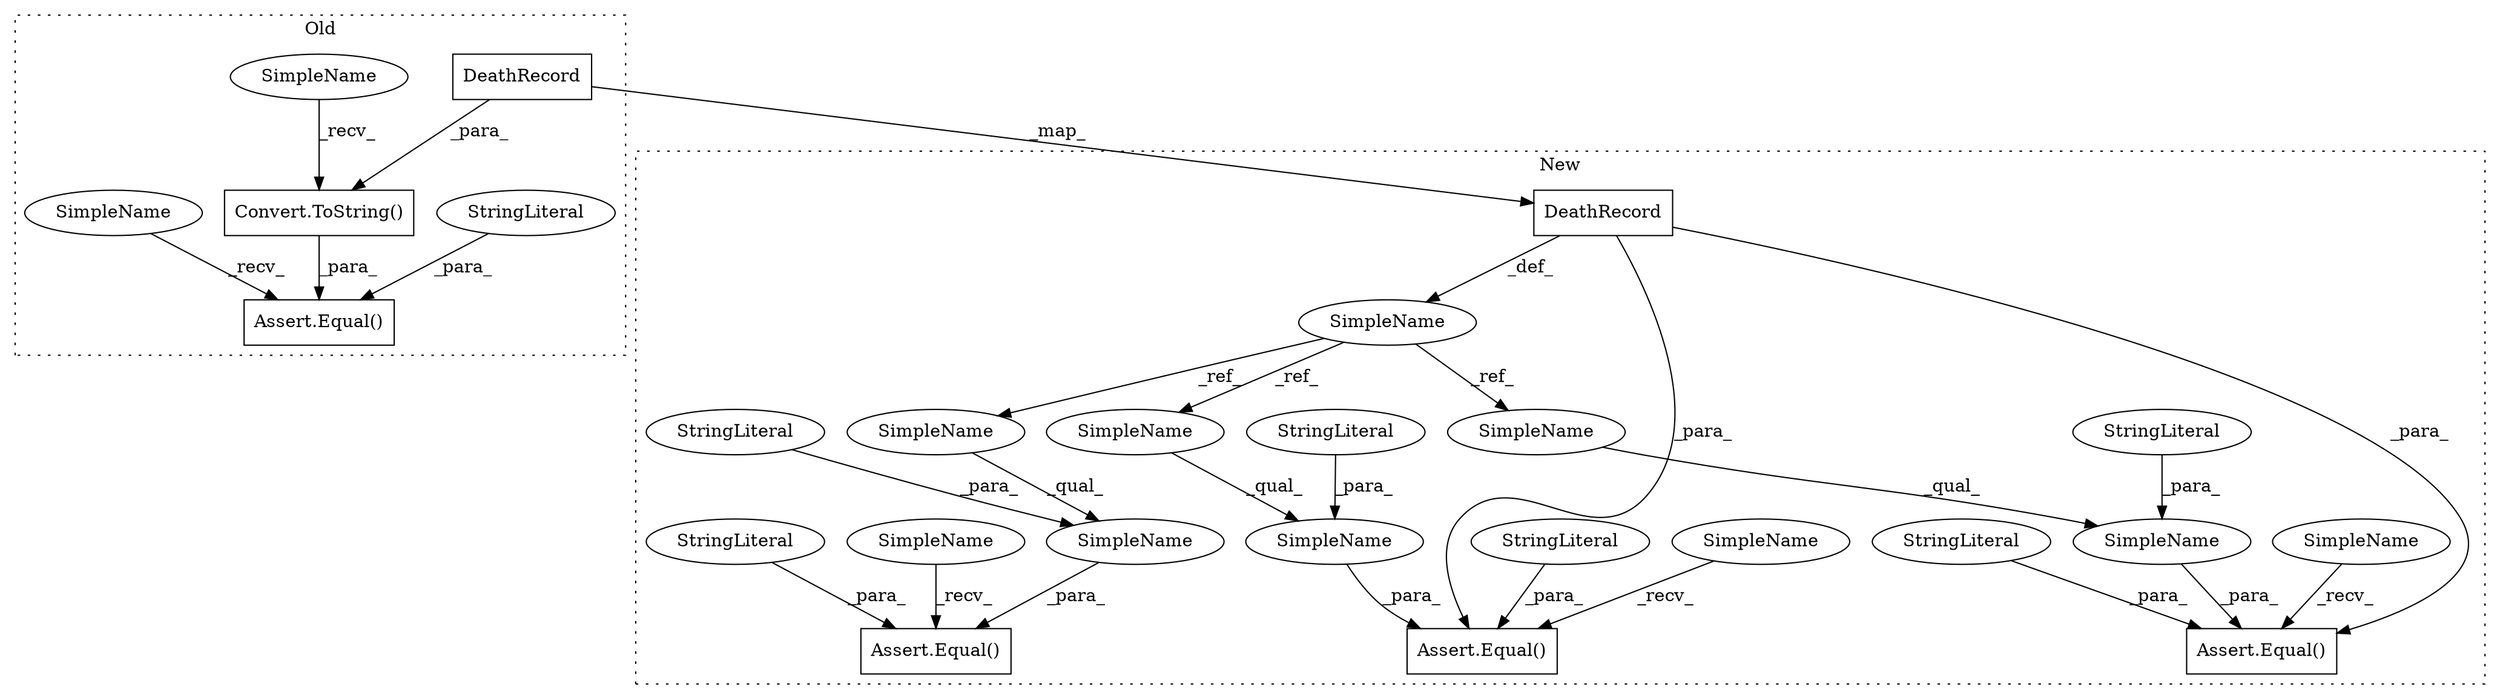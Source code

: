 digraph G {
subgraph cluster0 {
1 [label="DeathRecord" a="11" s="4869" l="14" shape="box"];
13 [label="Convert.ToString()" a="32" s="4860,4927" l="9,1" shape="box"];
17 [label="Assert.Equal()" a="32" s="4803,4928" l="6,1" shape="box"];
18 [label="StringLiteral" a="45" s="4809" l="41" shape="ellipse"];
22 [label="SimpleName" a="42" s="4852" l="7" shape="ellipse"];
23 [label="SimpleName" a="42" s="4796" l="6" shape="ellipse"];
label = "Old";
style="dotted";
}
subgraph cluster1 {
2 [label="DeathRecord" a="11" s="5383" l="14" shape="box"];
3 [label="SimpleName" a="42" s="5366" l="14" shape="ellipse"];
4 [label="SimpleName" a="42" s="5482,5503" l="15,1" shape="ellipse"];
5 [label="Assert.Equal()" a="32" s="5606,5643" l="6,1" shape="box"];
6 [label="SimpleName" a="42" s="5559,5582" l="15,1" shape="ellipse"];
7 [label="Assert.Equal()" a="32" s="5527,5583" l="6,1" shape="box"];
8 [label="SimpleName" a="42" s="5618,5642" l="15,1" shape="ellipse"];
9 [label="Assert.Equal()" a="32" s="5463,5504" l="6,1" shape="box"];
10 [label="StringLiteral" a="45" s="5469" l="11" shape="ellipse"];
11 [label="StringLiteral" a="45" s="5612" l="4" shape="ellipse"];
12 [label="StringLiteral" a="45" s="5533" l="24" shape="ellipse"];
14 [label="StringLiteral" a="45" s="5574" l="8" shape="ellipse"];
15 [label="StringLiteral" a="45" s="5497" l="6" shape="ellipse"];
16 [label="StringLiteral" a="45" s="5633" l="9" shape="ellipse"];
19 [label="SimpleName" a="42" s="5456" l="6" shape="ellipse"];
20 [label="SimpleName" a="42" s="5599" l="6" shape="ellipse"];
21 [label="SimpleName" a="42" s="5520" l="6" shape="ellipse"];
24 [label="SimpleName" a="42" s="5618" l="14" shape="ellipse"];
25 [label="SimpleName" a="42" s="5559" l="14" shape="ellipse"];
26 [label="SimpleName" a="42" s="5482" l="14" shape="ellipse"];
label = "New";
style="dotted";
}
1 -> 2 [label="_map_"];
1 -> 13 [label="_para_"];
2 -> 3 [label="_def_"];
2 -> 7 [label="_para_"];
2 -> 9 [label="_para_"];
3 -> 25 [label="_ref_"];
3 -> 26 [label="_ref_"];
3 -> 24 [label="_ref_"];
4 -> 9 [label="_para_"];
6 -> 7 [label="_para_"];
8 -> 5 [label="_para_"];
10 -> 9 [label="_para_"];
11 -> 5 [label="_para_"];
12 -> 7 [label="_para_"];
13 -> 17 [label="_para_"];
14 -> 6 [label="_para_"];
15 -> 4 [label="_para_"];
16 -> 8 [label="_para_"];
18 -> 17 [label="_para_"];
19 -> 9 [label="_recv_"];
20 -> 5 [label="_recv_"];
21 -> 7 [label="_recv_"];
22 -> 13 [label="_recv_"];
23 -> 17 [label="_recv_"];
24 -> 8 [label="_qual_"];
25 -> 6 [label="_qual_"];
26 -> 4 [label="_qual_"];
}